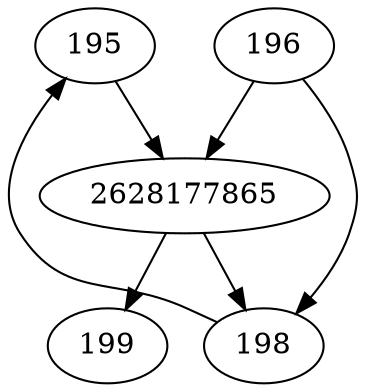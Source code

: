 strict digraph  {
195;
196;
198;
199;
2628177865;
195 -> 2628177865;
196 -> 198;
196 -> 2628177865;
198 -> 195;
2628177865 -> 198;
2628177865 -> 199;
}
